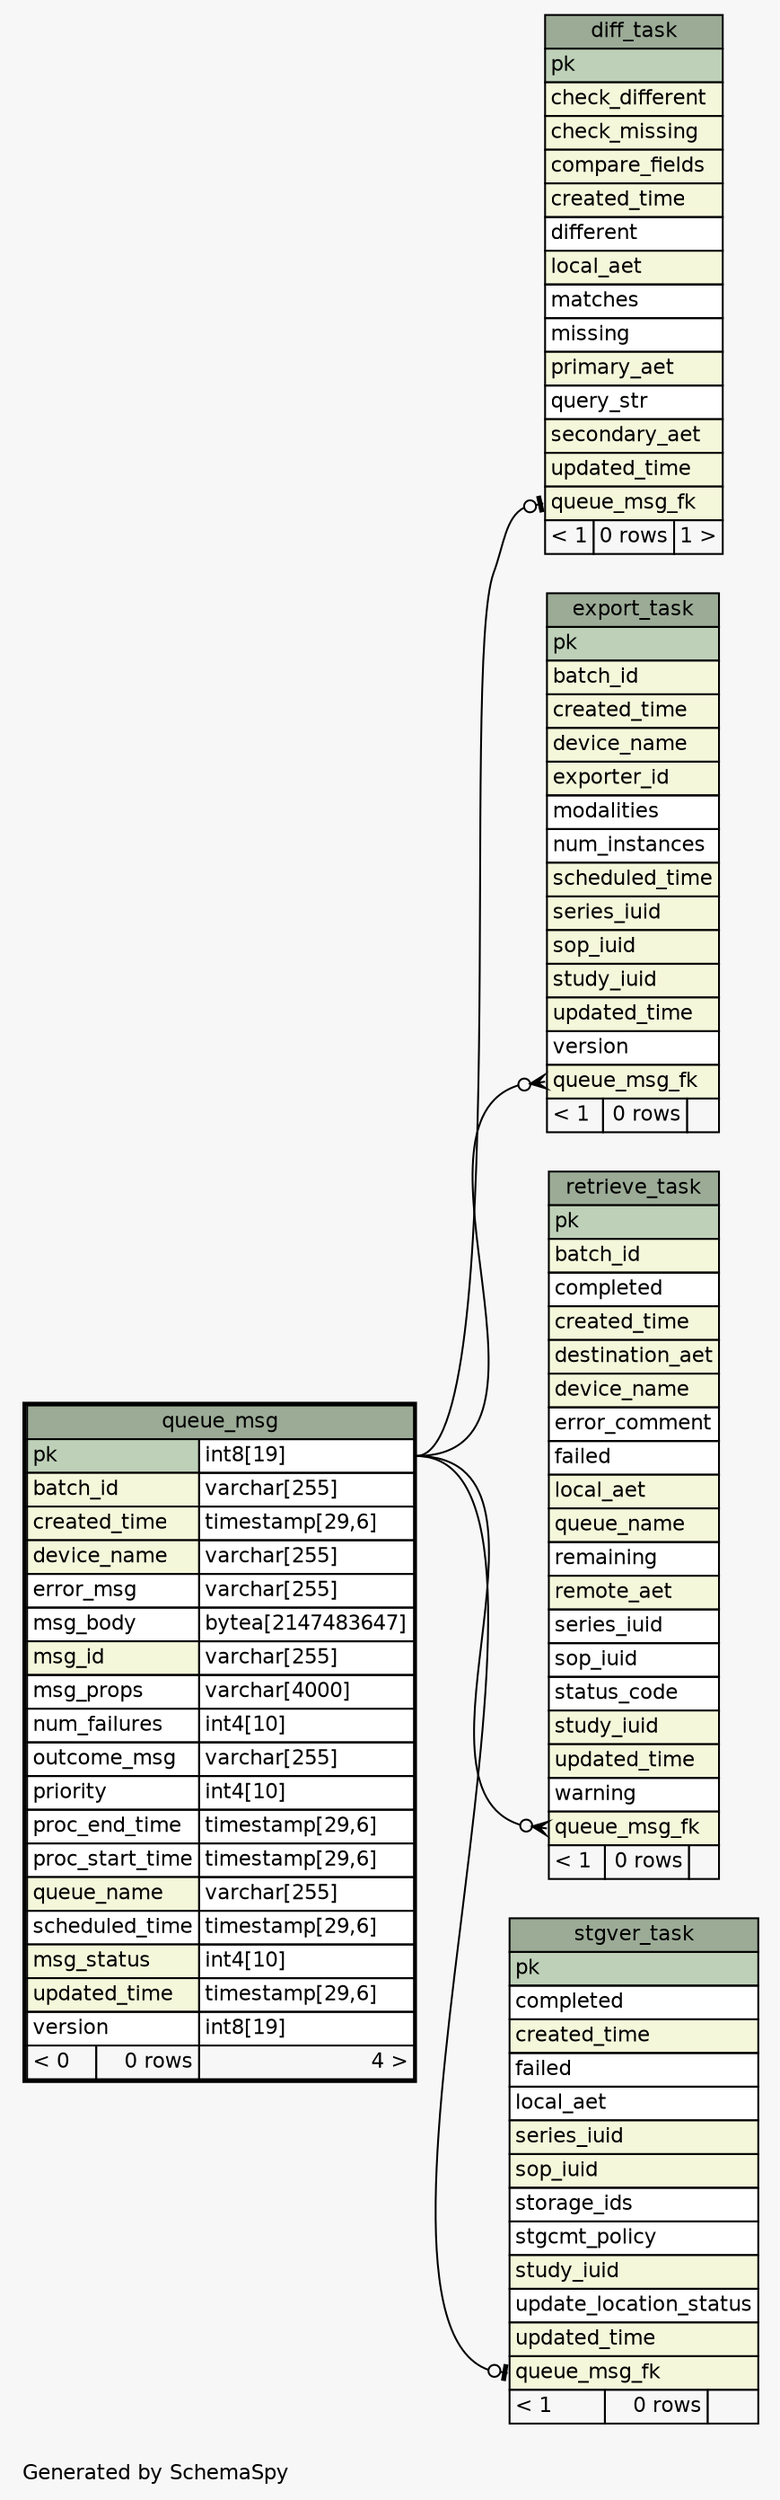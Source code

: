 // dot 2.40.1 on Linux 5.3.0-24-generic
// SchemaSpy rev 590
digraph "oneDegreeRelationshipsDiagram" {
  graph [
    rankdir="RL"
    bgcolor="#f7f7f7"
    label="\nGenerated by SchemaSpy"
    labeljust="l"
    nodesep="0.18"
    ranksep="0.46"
    fontname="Helvetica"
    fontsize="11"
  ];
  node [
    fontname="Helvetica"
    fontsize="11"
    shape="plaintext"
  ];
  edge [
    arrowsize="0.8"
  ];
  "diff_task":"queue_msg_fk":w -> "queue_msg":"pk.type":e [arrowhead=none dir=back arrowtail=teeodot];
  "export_task":"queue_msg_fk":w -> "queue_msg":"pk.type":e [arrowhead=none dir=back arrowtail=crowodot];
  "retrieve_task":"queue_msg_fk":w -> "queue_msg":"pk.type":e [arrowhead=none dir=back arrowtail=crowodot];
  "stgver_task":"queue_msg_fk":w -> "queue_msg":"pk.type":e [arrowhead=none dir=back arrowtail=teeodot];
  "diff_task" [
    label=<
    <TABLE BORDER="0" CELLBORDER="1" CELLSPACING="0" BGCOLOR="#ffffff">
      <TR><TD COLSPAN="3" BGCOLOR="#9bab96" ALIGN="CENTER">diff_task</TD></TR>
      <TR><TD PORT="pk" COLSPAN="3" BGCOLOR="#bed1b8" ALIGN="LEFT">pk</TD></TR>
      <TR><TD PORT="check_different" COLSPAN="3" BGCOLOR="#f4f7da" ALIGN="LEFT">check_different</TD></TR>
      <TR><TD PORT="check_missing" COLSPAN="3" BGCOLOR="#f4f7da" ALIGN="LEFT">check_missing</TD></TR>
      <TR><TD PORT="compare_fields" COLSPAN="3" BGCOLOR="#f4f7da" ALIGN="LEFT">compare_fields</TD></TR>
      <TR><TD PORT="created_time" COLSPAN="3" BGCOLOR="#f4f7da" ALIGN="LEFT">created_time</TD></TR>
      <TR><TD PORT="different" COLSPAN="3" ALIGN="LEFT">different</TD></TR>
      <TR><TD PORT="local_aet" COLSPAN="3" BGCOLOR="#f4f7da" ALIGN="LEFT">local_aet</TD></TR>
      <TR><TD PORT="matches" COLSPAN="3" ALIGN="LEFT">matches</TD></TR>
      <TR><TD PORT="missing" COLSPAN="3" ALIGN="LEFT">missing</TD></TR>
      <TR><TD PORT="primary_aet" COLSPAN="3" BGCOLOR="#f4f7da" ALIGN="LEFT">primary_aet</TD></TR>
      <TR><TD PORT="query_str" COLSPAN="3" ALIGN="LEFT">query_str</TD></TR>
      <TR><TD PORT="secondary_aet" COLSPAN="3" BGCOLOR="#f4f7da" ALIGN="LEFT">secondary_aet</TD></TR>
      <TR><TD PORT="updated_time" COLSPAN="3" BGCOLOR="#f4f7da" ALIGN="LEFT">updated_time</TD></TR>
      <TR><TD PORT="queue_msg_fk" COLSPAN="3" BGCOLOR="#f4f7da" ALIGN="LEFT">queue_msg_fk</TD></TR>
      <TR><TD ALIGN="LEFT" BGCOLOR="#f7f7f7">&lt; 1</TD><TD ALIGN="RIGHT" BGCOLOR="#f7f7f7">0 rows</TD><TD ALIGN="RIGHT" BGCOLOR="#f7f7f7">1 &gt;</TD></TR>
    </TABLE>>
    URL="diff_task.html"
    tooltip="diff_task"
  ];
  "export_task" [
    label=<
    <TABLE BORDER="0" CELLBORDER="1" CELLSPACING="0" BGCOLOR="#ffffff">
      <TR><TD COLSPAN="3" BGCOLOR="#9bab96" ALIGN="CENTER">export_task</TD></TR>
      <TR><TD PORT="pk" COLSPAN="3" BGCOLOR="#bed1b8" ALIGN="LEFT">pk</TD></TR>
      <TR><TD PORT="batch_id" COLSPAN="3" BGCOLOR="#f4f7da" ALIGN="LEFT">batch_id</TD></TR>
      <TR><TD PORT="created_time" COLSPAN="3" BGCOLOR="#f4f7da" ALIGN="LEFT">created_time</TD></TR>
      <TR><TD PORT="device_name" COLSPAN="3" BGCOLOR="#f4f7da" ALIGN="LEFT">device_name</TD></TR>
      <TR><TD PORT="exporter_id" COLSPAN="3" BGCOLOR="#f4f7da" ALIGN="LEFT">exporter_id</TD></TR>
      <TR><TD PORT="modalities" COLSPAN="3" ALIGN="LEFT">modalities</TD></TR>
      <TR><TD PORT="num_instances" COLSPAN="3" ALIGN="LEFT">num_instances</TD></TR>
      <TR><TD PORT="scheduled_time" COLSPAN="3" BGCOLOR="#f4f7da" ALIGN="LEFT">scheduled_time</TD></TR>
      <TR><TD PORT="series_iuid" COLSPAN="3" BGCOLOR="#f4f7da" ALIGN="LEFT">series_iuid</TD></TR>
      <TR><TD PORT="sop_iuid" COLSPAN="3" BGCOLOR="#f4f7da" ALIGN="LEFT">sop_iuid</TD></TR>
      <TR><TD PORT="study_iuid" COLSPAN="3" BGCOLOR="#f4f7da" ALIGN="LEFT">study_iuid</TD></TR>
      <TR><TD PORT="updated_time" COLSPAN="3" BGCOLOR="#f4f7da" ALIGN="LEFT">updated_time</TD></TR>
      <TR><TD PORT="version" COLSPAN="3" ALIGN="LEFT">version</TD></TR>
      <TR><TD PORT="queue_msg_fk" COLSPAN="3" BGCOLOR="#f4f7da" ALIGN="LEFT">queue_msg_fk</TD></TR>
      <TR><TD ALIGN="LEFT" BGCOLOR="#f7f7f7">&lt; 1</TD><TD ALIGN="RIGHT" BGCOLOR="#f7f7f7">0 rows</TD><TD ALIGN="RIGHT" BGCOLOR="#f7f7f7">  </TD></TR>
    </TABLE>>
    URL="export_task.html"
    tooltip="export_task"
  ];
  "queue_msg" [
    label=<
    <TABLE BORDER="2" CELLBORDER="1" CELLSPACING="0" BGCOLOR="#ffffff">
      <TR><TD COLSPAN="3" BGCOLOR="#9bab96" ALIGN="CENTER">queue_msg</TD></TR>
      <TR><TD PORT="pk" COLSPAN="2" BGCOLOR="#bed1b8" ALIGN="LEFT">pk</TD><TD PORT="pk.type" ALIGN="LEFT">int8[19]</TD></TR>
      <TR><TD PORT="batch_id" COLSPAN="2" BGCOLOR="#f4f7da" ALIGN="LEFT">batch_id</TD><TD PORT="batch_id.type" ALIGN="LEFT">varchar[255]</TD></TR>
      <TR><TD PORT="created_time" COLSPAN="2" BGCOLOR="#f4f7da" ALIGN="LEFT">created_time</TD><TD PORT="created_time.type" ALIGN="LEFT">timestamp[29,6]</TD></TR>
      <TR><TD PORT="device_name" COLSPAN="2" BGCOLOR="#f4f7da" ALIGN="LEFT">device_name</TD><TD PORT="device_name.type" ALIGN="LEFT">varchar[255]</TD></TR>
      <TR><TD PORT="error_msg" COLSPAN="2" ALIGN="LEFT">error_msg</TD><TD PORT="error_msg.type" ALIGN="LEFT">varchar[255]</TD></TR>
      <TR><TD PORT="msg_body" COLSPAN="2" ALIGN="LEFT">msg_body</TD><TD PORT="msg_body.type" ALIGN="LEFT">bytea[2147483647]</TD></TR>
      <TR><TD PORT="msg_id" COLSPAN="2" BGCOLOR="#f4f7da" ALIGN="LEFT">msg_id</TD><TD PORT="msg_id.type" ALIGN="LEFT">varchar[255]</TD></TR>
      <TR><TD PORT="msg_props" COLSPAN="2" ALIGN="LEFT">msg_props</TD><TD PORT="msg_props.type" ALIGN="LEFT">varchar[4000]</TD></TR>
      <TR><TD PORT="num_failures" COLSPAN="2" ALIGN="LEFT">num_failures</TD><TD PORT="num_failures.type" ALIGN="LEFT">int4[10]</TD></TR>
      <TR><TD PORT="outcome_msg" COLSPAN="2" ALIGN="LEFT">outcome_msg</TD><TD PORT="outcome_msg.type" ALIGN="LEFT">varchar[255]</TD></TR>
      <TR><TD PORT="priority" COLSPAN="2" ALIGN="LEFT">priority</TD><TD PORT="priority.type" ALIGN="LEFT">int4[10]</TD></TR>
      <TR><TD PORT="proc_end_time" COLSPAN="2" ALIGN="LEFT">proc_end_time</TD><TD PORT="proc_end_time.type" ALIGN="LEFT">timestamp[29,6]</TD></TR>
      <TR><TD PORT="proc_start_time" COLSPAN="2" ALIGN="LEFT">proc_start_time</TD><TD PORT="proc_start_time.type" ALIGN="LEFT">timestamp[29,6]</TD></TR>
      <TR><TD PORT="queue_name" COLSPAN="2" BGCOLOR="#f4f7da" ALIGN="LEFT">queue_name</TD><TD PORT="queue_name.type" ALIGN="LEFT">varchar[255]</TD></TR>
      <TR><TD PORT="scheduled_time" COLSPAN="2" ALIGN="LEFT">scheduled_time</TD><TD PORT="scheduled_time.type" ALIGN="LEFT">timestamp[29,6]</TD></TR>
      <TR><TD PORT="msg_status" COLSPAN="2" BGCOLOR="#f4f7da" ALIGN="LEFT">msg_status</TD><TD PORT="msg_status.type" ALIGN="LEFT">int4[10]</TD></TR>
      <TR><TD PORT="updated_time" COLSPAN="2" BGCOLOR="#f4f7da" ALIGN="LEFT">updated_time</TD><TD PORT="updated_time.type" ALIGN="LEFT">timestamp[29,6]</TD></TR>
      <TR><TD PORT="version" COLSPAN="2" ALIGN="LEFT">version</TD><TD PORT="version.type" ALIGN="LEFT">int8[19]</TD></TR>
      <TR><TD ALIGN="LEFT" BGCOLOR="#f7f7f7">&lt; 0</TD><TD ALIGN="RIGHT" BGCOLOR="#f7f7f7">0 rows</TD><TD ALIGN="RIGHT" BGCOLOR="#f7f7f7">4 &gt;</TD></TR>
    </TABLE>>
    URL="queue_msg.html"
    tooltip="queue_msg"
  ];
  "retrieve_task" [
    label=<
    <TABLE BORDER="0" CELLBORDER="1" CELLSPACING="0" BGCOLOR="#ffffff">
      <TR><TD COLSPAN="3" BGCOLOR="#9bab96" ALIGN="CENTER">retrieve_task</TD></TR>
      <TR><TD PORT="pk" COLSPAN="3" BGCOLOR="#bed1b8" ALIGN="LEFT">pk</TD></TR>
      <TR><TD PORT="batch_id" COLSPAN="3" BGCOLOR="#f4f7da" ALIGN="LEFT">batch_id</TD></TR>
      <TR><TD PORT="completed" COLSPAN="3" ALIGN="LEFT">completed</TD></TR>
      <TR><TD PORT="created_time" COLSPAN="3" BGCOLOR="#f4f7da" ALIGN="LEFT">created_time</TD></TR>
      <TR><TD PORT="destination_aet" COLSPAN="3" BGCOLOR="#f4f7da" ALIGN="LEFT">destination_aet</TD></TR>
      <TR><TD PORT="device_name" COLSPAN="3" BGCOLOR="#f4f7da" ALIGN="LEFT">device_name</TD></TR>
      <TR><TD PORT="error_comment" COLSPAN="3" ALIGN="LEFT">error_comment</TD></TR>
      <TR><TD PORT="failed" COLSPAN="3" ALIGN="LEFT">failed</TD></TR>
      <TR><TD PORT="local_aet" COLSPAN="3" BGCOLOR="#f4f7da" ALIGN="LEFT">local_aet</TD></TR>
      <TR><TD PORT="queue_name" COLSPAN="3" BGCOLOR="#f4f7da" ALIGN="LEFT">queue_name</TD></TR>
      <TR><TD PORT="remaining" COLSPAN="3" ALIGN="LEFT">remaining</TD></TR>
      <TR><TD PORT="remote_aet" COLSPAN="3" BGCOLOR="#f4f7da" ALIGN="LEFT">remote_aet</TD></TR>
      <TR><TD PORT="series_iuid" COLSPAN="3" ALIGN="LEFT">series_iuid</TD></TR>
      <TR><TD PORT="sop_iuid" COLSPAN="3" ALIGN="LEFT">sop_iuid</TD></TR>
      <TR><TD PORT="status_code" COLSPAN="3" ALIGN="LEFT">status_code</TD></TR>
      <TR><TD PORT="study_iuid" COLSPAN="3" BGCOLOR="#f4f7da" ALIGN="LEFT">study_iuid</TD></TR>
      <TR><TD PORT="updated_time" COLSPAN="3" BGCOLOR="#f4f7da" ALIGN="LEFT">updated_time</TD></TR>
      <TR><TD PORT="warning" COLSPAN="3" ALIGN="LEFT">warning</TD></TR>
      <TR><TD PORT="queue_msg_fk" COLSPAN="3" BGCOLOR="#f4f7da" ALIGN="LEFT">queue_msg_fk</TD></TR>
      <TR><TD ALIGN="LEFT" BGCOLOR="#f7f7f7">&lt; 1</TD><TD ALIGN="RIGHT" BGCOLOR="#f7f7f7">0 rows</TD><TD ALIGN="RIGHT" BGCOLOR="#f7f7f7">  </TD></TR>
    </TABLE>>
    URL="retrieve_task.html"
    tooltip="retrieve_task"
  ];
  "stgver_task" [
    label=<
    <TABLE BORDER="0" CELLBORDER="1" CELLSPACING="0" BGCOLOR="#ffffff">
      <TR><TD COLSPAN="3" BGCOLOR="#9bab96" ALIGN="CENTER">stgver_task</TD></TR>
      <TR><TD PORT="pk" COLSPAN="3" BGCOLOR="#bed1b8" ALIGN="LEFT">pk</TD></TR>
      <TR><TD PORT="completed" COLSPAN="3" ALIGN="LEFT">completed</TD></TR>
      <TR><TD PORT="created_time" COLSPAN="3" BGCOLOR="#f4f7da" ALIGN="LEFT">created_time</TD></TR>
      <TR><TD PORT="failed" COLSPAN="3" ALIGN="LEFT">failed</TD></TR>
      <TR><TD PORT="local_aet" COLSPAN="3" ALIGN="LEFT">local_aet</TD></TR>
      <TR><TD PORT="series_iuid" COLSPAN="3" BGCOLOR="#f4f7da" ALIGN="LEFT">series_iuid</TD></TR>
      <TR><TD PORT="sop_iuid" COLSPAN="3" BGCOLOR="#f4f7da" ALIGN="LEFT">sop_iuid</TD></TR>
      <TR><TD PORT="storage_ids" COLSPAN="3" ALIGN="LEFT">storage_ids</TD></TR>
      <TR><TD PORT="stgcmt_policy" COLSPAN="3" ALIGN="LEFT">stgcmt_policy</TD></TR>
      <TR><TD PORT="study_iuid" COLSPAN="3" BGCOLOR="#f4f7da" ALIGN="LEFT">study_iuid</TD></TR>
      <TR><TD PORT="update_location_status" COLSPAN="3" ALIGN="LEFT">update_location_status</TD></TR>
      <TR><TD PORT="updated_time" COLSPAN="3" BGCOLOR="#f4f7da" ALIGN="LEFT">updated_time</TD></TR>
      <TR><TD PORT="queue_msg_fk" COLSPAN="3" BGCOLOR="#f4f7da" ALIGN="LEFT">queue_msg_fk</TD></TR>
      <TR><TD ALIGN="LEFT" BGCOLOR="#f7f7f7">&lt; 1</TD><TD ALIGN="RIGHT" BGCOLOR="#f7f7f7">0 rows</TD><TD ALIGN="RIGHT" BGCOLOR="#f7f7f7">  </TD></TR>
    </TABLE>>
    URL="stgver_task.html"
    tooltip="stgver_task"
  ];
}
